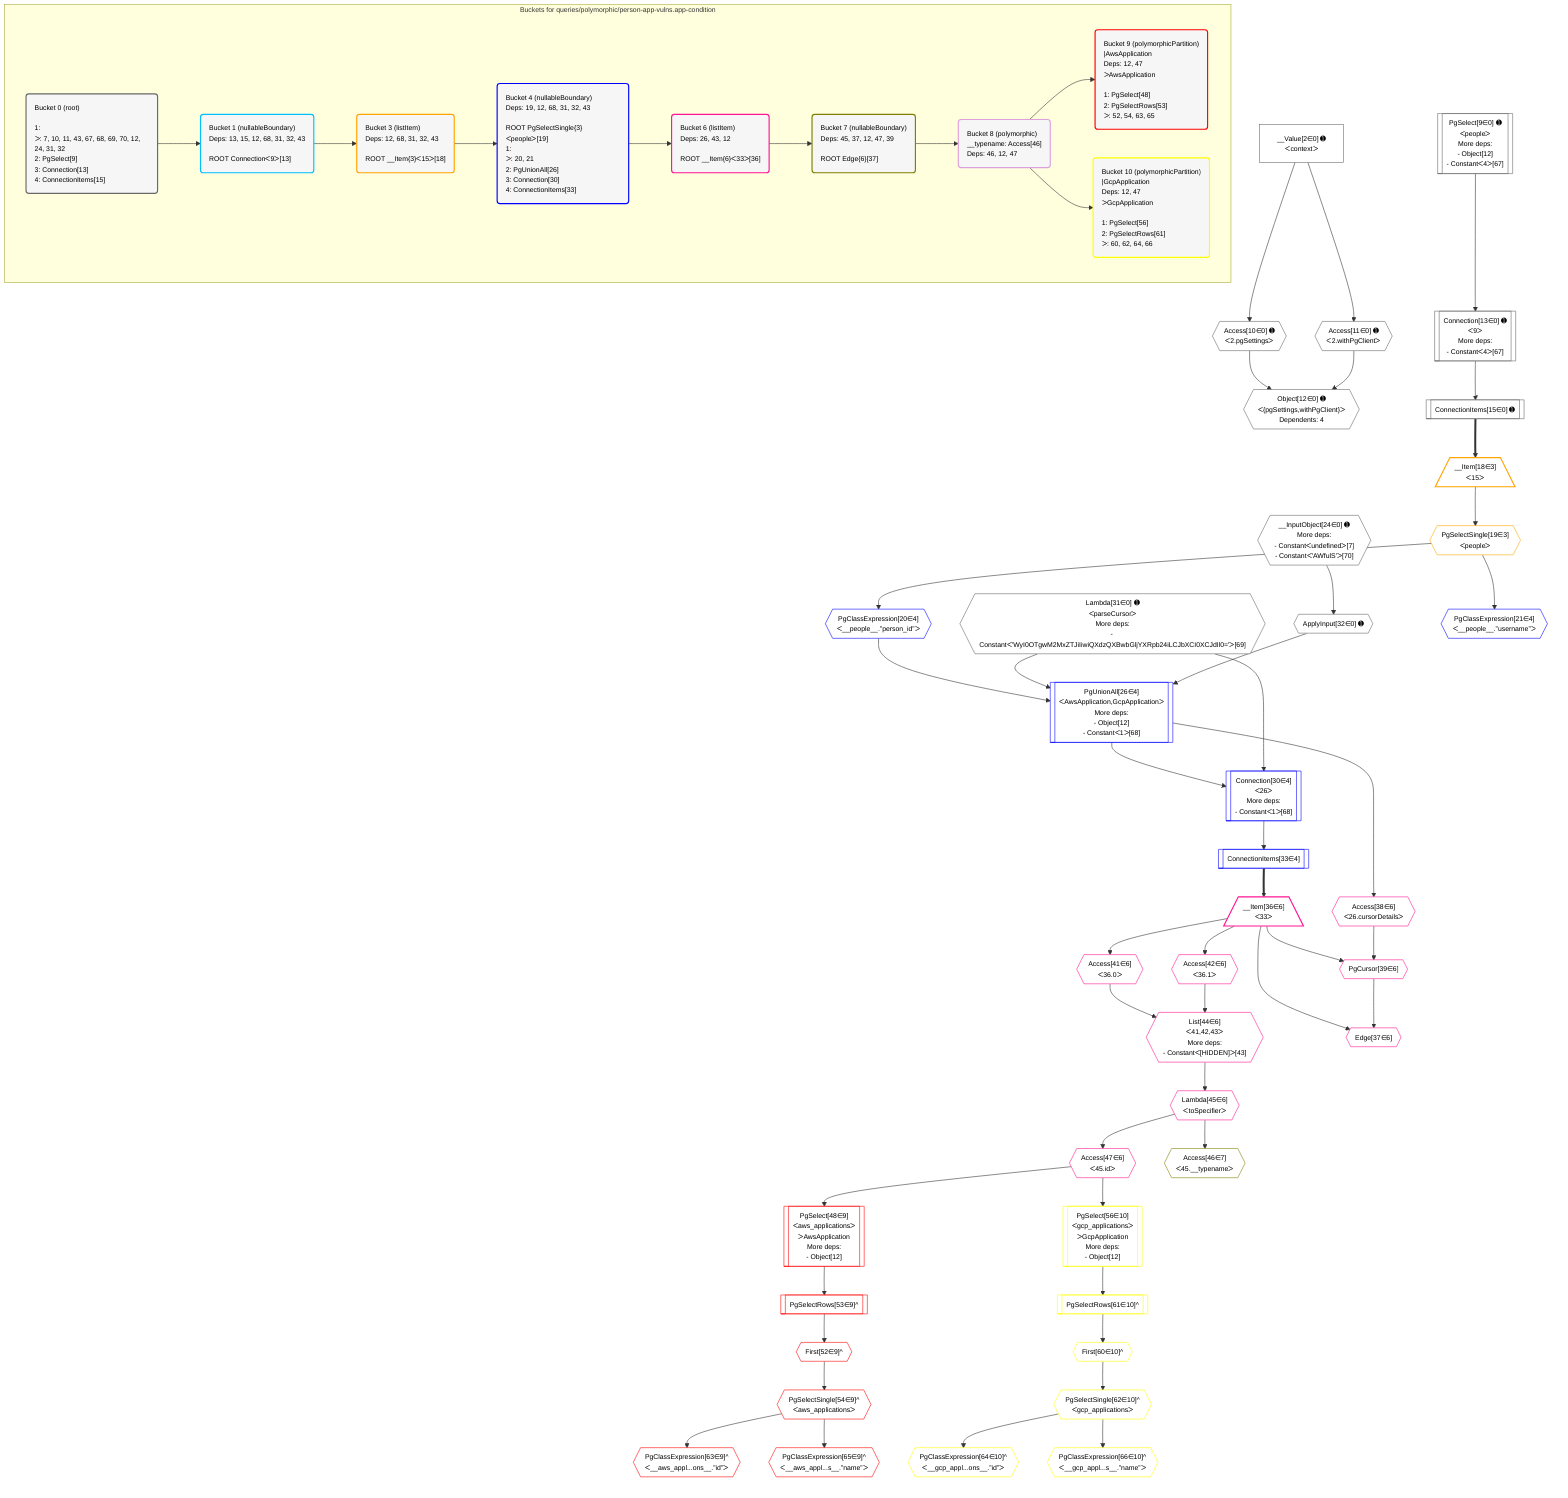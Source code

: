 %%{init: {'themeVariables': { 'fontSize': '12px'}}}%%
graph TD
    classDef path fill:#eee,stroke:#000,color:#000
    classDef plan fill:#fff,stroke-width:1px,color:#000
    classDef itemplan fill:#fff,stroke-width:2px,color:#000
    classDef unbatchedplan fill:#dff,stroke-width:1px,color:#000
    classDef sideeffectplan fill:#fcc,stroke-width:2px,color:#000
    classDef bucket fill:#f6f6f6,color:#000,stroke-width:2px,text-align:left

    subgraph "Buckets for queries/polymorphic/person-app-vulns.app-condition"
    Bucket0("Bucket 0 (root)<br /><br />1: <br />ᐳ: 7, 10, 11, 43, 67, 68, 69, 70, 12, 24, 31, 32<br />2: PgSelect[9]<br />3: Connection[13]<br />4: ConnectionItems[15]"):::bucket
    Bucket1("Bucket 1 (nullableBoundary)<br />Deps: 13, 15, 12, 68, 31, 32, 43<br /><br />ROOT Connectionᐸ9ᐳ[13]"):::bucket
    Bucket3("Bucket 3 (listItem)<br />Deps: 12, 68, 31, 32, 43<br /><br />ROOT __Item{3}ᐸ15ᐳ[18]"):::bucket
    Bucket4("Bucket 4 (nullableBoundary)<br />Deps: 19, 12, 68, 31, 32, 43<br /><br />ROOT PgSelectSingle{3}ᐸpeopleᐳ[19]<br />1: <br />ᐳ: 20, 21<br />2: PgUnionAll[26]<br />3: Connection[30]<br />4: ConnectionItems[33]"):::bucket
    Bucket6("Bucket 6 (listItem)<br />Deps: 26, 43, 12<br /><br />ROOT __Item{6}ᐸ33ᐳ[36]"):::bucket
    Bucket7("Bucket 7 (nullableBoundary)<br />Deps: 45, 37, 12, 47, 39<br /><br />ROOT Edge{6}[37]"):::bucket
    Bucket8("Bucket 8 (polymorphic)<br />__typename: Access[46]<br />Deps: 46, 12, 47"):::bucket
    Bucket9("Bucket 9 (polymorphicPartition)<br />|AwsApplication<br />Deps: 12, 47<br />ᐳAwsApplication<br /><br />1: PgSelect[48]<br />2: PgSelectRows[53]<br />ᐳ: 52, 54, 63, 65"):::bucket
    Bucket10("Bucket 10 (polymorphicPartition)<br />|GcpApplication<br />Deps: 12, 47<br />ᐳGcpApplication<br /><br />1: PgSelect[56]<br />2: PgSelectRows[61]<br />ᐳ: 60, 62, 64, 66"):::bucket
    end
    Bucket0 --> Bucket1
    Bucket1 --> Bucket3
    Bucket3 --> Bucket4
    Bucket4 --> Bucket6
    Bucket6 --> Bucket7
    Bucket7 --> Bucket8
    Bucket8 --> Bucket9 & Bucket10

    %% plan dependencies
    PgSelect9[["PgSelect[9∈0] ➊<br />ᐸpeopleᐳ<br />More deps:<br />- Object[12]<br />- Constantᐸ4ᐳ[67]"]]:::plan
    Object12{{"Object[12∈0] ➊<br />ᐸ{pgSettings,withPgClient}ᐳ<br />Dependents: 4"}}:::plan
    Access10{{"Access[10∈0] ➊<br />ᐸ2.pgSettingsᐳ"}}:::plan
    Access11{{"Access[11∈0] ➊<br />ᐸ2.withPgClientᐳ"}}:::plan
    Access10 & Access11 --> Object12
    Connection13[["Connection[13∈0] ➊<br />ᐸ9ᐳ<br />More deps:<br />- Constantᐸ4ᐳ[67]"]]:::plan
    PgSelect9 --> Connection13
    __InputObject24{{"__InputObject[24∈0] ➊<br />More deps:<br />- Constantᐸundefinedᐳ[7]<br />- Constantᐸ'AWfulS'ᐳ[70]"}}:::plan
    __Value2["__Value[2∈0] ➊<br />ᐸcontextᐳ"]:::plan
    __Value2 --> Access10
    __Value2 --> Access11
    ConnectionItems15[["ConnectionItems[15∈0] ➊"]]:::plan
    Connection13 --> ConnectionItems15
    Lambda31{{"Lambda[31∈0] ➊<br />ᐸparseCursorᐳ<br />More deps:<br />- Constantᐸ'WyI0OTgwM2MxZTJiIiwiQXdzQXBwbGljYXRpb24iLCJbXCI0XCJdIl0='ᐳ[69]"}}:::plan
    ApplyInput32{{"ApplyInput[32∈0] ➊"}}:::plan
    __InputObject24 --> ApplyInput32
    __Item18[/"__Item[18∈3]<br />ᐸ15ᐳ"\]:::itemplan
    ConnectionItems15 ==> __Item18
    PgSelectSingle19{{"PgSelectSingle[19∈3]<br />ᐸpeopleᐳ"}}:::plan
    __Item18 --> PgSelectSingle19
    PgUnionAll26[["PgUnionAll[26∈4]<br />ᐸAwsApplication,GcpApplicationᐳ<br />More deps:<br />- Object[12]<br />- Constantᐸ1ᐳ[68]"]]:::plan
    PgClassExpression20{{"PgClassExpression[20∈4]<br />ᐸ__people__.”person_id”ᐳ"}}:::plan
    PgClassExpression20 & Lambda31 & ApplyInput32 --> PgUnionAll26
    Connection30[["Connection[30∈4]<br />ᐸ26ᐳ<br />More deps:<br />- Constantᐸ1ᐳ[68]"]]:::plan
    PgUnionAll26 & Lambda31 --> Connection30
    PgSelectSingle19 --> PgClassExpression20
    PgClassExpression21{{"PgClassExpression[21∈4]<br />ᐸ__people__.”username”ᐳ"}}:::plan
    PgSelectSingle19 --> PgClassExpression21
    ConnectionItems33[["ConnectionItems[33∈4]"]]:::plan
    Connection30 --> ConnectionItems33
    List44{{"List[44∈6]<br />ᐸ41,42,43ᐳ<br />More deps:<br />- Constantᐸ[HIDDEN]ᐳ[43]"}}:::plan
    Access41{{"Access[41∈6]<br />ᐸ36.0ᐳ"}}:::plan
    Access42{{"Access[42∈6]<br />ᐸ36.1ᐳ"}}:::plan
    Access41 & Access42 --> List44
    Edge37{{"Edge[37∈6]"}}:::plan
    __Item36[/"__Item[36∈6]<br />ᐸ33ᐳ"\]:::itemplan
    PgCursor39{{"PgCursor[39∈6]"}}:::plan
    __Item36 & PgCursor39 --> Edge37
    Access38{{"Access[38∈6]<br />ᐸ26.cursorDetailsᐳ"}}:::plan
    __Item36 & Access38 --> PgCursor39
    ConnectionItems33 ==> __Item36
    PgUnionAll26 --> Access38
    __Item36 --> Access41
    __Item36 --> Access42
    Lambda45{{"Lambda[45∈6]<br />ᐸtoSpecifierᐳ"}}:::plan
    List44 --> Lambda45
    Access47{{"Access[47∈6]<br />ᐸ45.idᐳ"}}:::plan
    Lambda45 --> Access47
    Access46{{"Access[46∈7]<br />ᐸ45.__typenameᐳ"}}:::plan
    Lambda45 --> Access46
    PgSelect48[["PgSelect[48∈9]<br />ᐸaws_applicationsᐳ<br />ᐳAwsApplication<br />More deps:<br />- Object[12]"]]:::plan
    Access47 --> PgSelect48
    First52{{"First[52∈9]^"}}:::plan
    PgSelectRows53[["PgSelectRows[53∈9]^"]]:::plan
    PgSelectRows53 --> First52
    PgSelect48 --> PgSelectRows53
    PgSelectSingle54{{"PgSelectSingle[54∈9]^<br />ᐸaws_applicationsᐳ"}}:::plan
    First52 --> PgSelectSingle54
    PgClassExpression63{{"PgClassExpression[63∈9]^<br />ᐸ__aws_appl...ons__.”id”ᐳ"}}:::plan
    PgSelectSingle54 --> PgClassExpression63
    PgClassExpression65{{"PgClassExpression[65∈9]^<br />ᐸ__aws_appl...s__.”name”ᐳ"}}:::plan
    PgSelectSingle54 --> PgClassExpression65
    PgSelect56[["PgSelect[56∈10]<br />ᐸgcp_applicationsᐳ<br />ᐳGcpApplication<br />More deps:<br />- Object[12]"]]:::plan
    Access47 --> PgSelect56
    First60{{"First[60∈10]^"}}:::plan
    PgSelectRows61[["PgSelectRows[61∈10]^"]]:::plan
    PgSelectRows61 --> First60
    PgSelect56 --> PgSelectRows61
    PgSelectSingle62{{"PgSelectSingle[62∈10]^<br />ᐸgcp_applicationsᐳ"}}:::plan
    First60 --> PgSelectSingle62
    PgClassExpression64{{"PgClassExpression[64∈10]^<br />ᐸ__gcp_appl...ons__.”id”ᐳ"}}:::plan
    PgSelectSingle62 --> PgClassExpression64
    PgClassExpression66{{"PgClassExpression[66∈10]^<br />ᐸ__gcp_appl...s__.”name”ᐳ"}}:::plan
    PgSelectSingle62 --> PgClassExpression66

    %% define steps
    classDef bucket0 stroke:#696969
    class Bucket0,__Value2,PgSelect9,Access10,Access11,Object12,Connection13,ConnectionItems15,__InputObject24,Lambda31,ApplyInput32 bucket0
    classDef bucket1 stroke:#00bfff
    class Bucket1 bucket1
    classDef bucket3 stroke:#ffa500
    class Bucket3,__Item18,PgSelectSingle19 bucket3
    classDef bucket4 stroke:#0000ff
    class Bucket4,PgClassExpression20,PgClassExpression21,PgUnionAll26,Connection30,ConnectionItems33 bucket4
    classDef bucket6 stroke:#ff1493
    class Bucket6,__Item36,Edge37,Access38,PgCursor39,Access41,Access42,List44,Lambda45,Access47 bucket6
    classDef bucket7 stroke:#808000
    class Bucket7,Access46 bucket7
    classDef bucket8 stroke:#dda0dd
    class Bucket8 bucket8
    classDef bucket9 stroke:#ff0000
    class Bucket9,PgSelect48,First52,PgSelectRows53,PgSelectSingle54,PgClassExpression63,PgClassExpression65 bucket9
    classDef bucket10 stroke:#ffff00
    class Bucket10,PgSelect56,First60,PgSelectRows61,PgSelectSingle62,PgClassExpression64,PgClassExpression66 bucket10